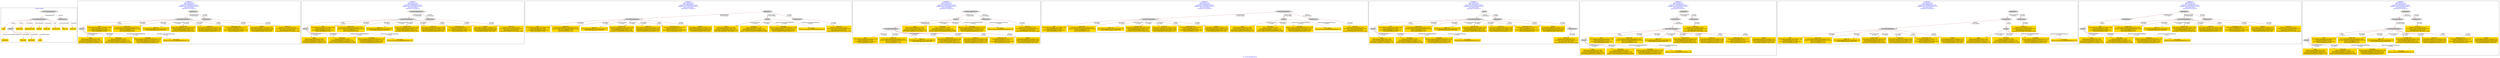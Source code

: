 digraph n0 {
fontcolor="blue"
remincross="true"
label="s27-s-the-huntington.json"
subgraph cluster_0 {
label="1-correct model"
n2[style="filled",color="white",fillcolor="lightgray",label="CulturalHeritageObject1"];
n3[shape="plaintext",style="filled",fillcolor="gold",label="date"];
n4[style="filled",color="white",fillcolor="lightgray",label="Person1"];
n5[shape="plaintext",style="filled",fillcolor="gold",label="description"];
n6[shape="plaintext",style="filled",fillcolor="gold",label="dimensions_inch"];
n7[shape="plaintext",style="filled",fillcolor="gold",label="medium"];
n8[shape="plaintext",style="filled",fillcolor="gold",label="credit_line"];
n9[shape="plaintext",style="filled",fillcolor="gold",label="Artwork_Title"];
n10[shape="plaintext",style="filled",fillcolor="gold",label="object_no"];
n11[shape="plaintext",style="filled",fillcolor="gold",label="nationality"];
n12[shape="plaintext",style="filled",fillcolor="gold",label="birth_date"];
n13[shape="plaintext",style="filled",fillcolor="gold",label="death_date"];
n14[shape="plaintext",style="filled",fillcolor="gold",label="name"];
n15[style="filled",color="white",fillcolor="lightgray",label="EuropeanaAggregation1"];
n16[style="filled",color="white",fillcolor="lightgray",label="WebResource1"];
n17[shape="plaintext",style="filled",fillcolor="gold",label="image_url"];
}
subgraph cluster_1 {
label="candidate 0\nlink coherence:0.0\nnode coherence:0.0\nconfidence:0.6953092645743361\nmapping score:0.3567697548581121\ncost:1500.010002\n-precision:0.47-recall:0.47"
n19[style="filled",color="white",fillcolor="lightgray",label="CulturalHeritageObject1"];
n20[style="filled",color="white",fillcolor="lightgray",label="Person1"];
n21[style="filled",color="white",fillcolor="lightgray",label="Aggregation1"];
n22[style="filled",color="white",fillcolor="lightgray",label="WebResource1"];
n23[shape="plaintext",style="filled",fillcolor="gold",label="date\n[CulturalHeritageObject,description,0.594]\n[Person,dateOfDeath,0.186]\n[CulturalHeritageObject,created,0.181]\n[Person,dateOfBirth,0.039]"];
n24[shape="plaintext",style="filled",fillcolor="gold",label="name\n[Person,nameOfThePerson,0.448]\n[CulturalHeritageObject,title,0.205]\n[Document,columnSubClassOfLink,0.175]\n[CulturalHeritageObject,description,0.172]"];
n25[shape="plaintext",style="filled",fillcolor="gold",label="death_date\n[CulturalHeritageObject,description,0.344]\n[Person,countryAssociatedWithThePerson,0.244]\n[Person,dateOfBirth,0.211]\n[Person,dateOfDeath,0.202]"];
n26[shape="plaintext",style="filled",fillcolor="gold",label="object_no\n[CulturalHeritageObject,accessionNumber,1.0]\n[CulturalHeritageObject,extent,0.0]"];
n27[shape="plaintext",style="filled",fillcolor="gold",label="Artwork_Title\n[CulturalHeritageObject,description,0.533]\n[Person,biographicalInformation,0.278]\n[CulturalHeritageObject,title,0.104]\n[Document,columnSubClassOfLink,0.084]"];
n28[shape="plaintext",style="filled",fillcolor="gold",label="birth_date\n[Person,dateOfDeath,0.599]\n[CulturalHeritageObject,created,0.172]\n[CulturalHeritageObject,description,0.133]\n[Person,countryAssociatedWithThePerson,0.096]"];
n29[shape="plaintext",style="filled",fillcolor="gold",label="credit_line\n[CulturalHeritageObject,provenance,0.435]\n[Document,columnSubClassOfLink,0.286]\n[CulturalHeritageObject,description,0.154]\n[Person,biographicalInformation,0.125]"];
n30[shape="plaintext",style="filled",fillcolor="gold",label="image_url\n[WebResource,classLink,0.952]\n[Document,columnSubClassOfLink,0.026]\n[Document,classLink,0.016]\n[CulturalHeritageObject,description,0.006]"];
n31[shape="plaintext",style="filled",fillcolor="gold",label="dimensions_inch\n[CulturalHeritageObject,extent,0.723]\n[Person,dateOfDeath,0.113]\n[CulturalHeritageObject,description,0.085]\n[Person,dateOfBirth,0.079]"];
n32[shape="plaintext",style="filled",fillcolor="gold",label="nationality\n[Person,countryAssociatedWithThePerson,0.743]\n[CulturalHeritageObject,provenance,0.117]\n[CulturalHeritageObject,description,0.083]\n[Person,biographicalInformation,0.057]"];
n33[shape="plaintext",style="filled",fillcolor="gold",label="medium\n[CulturalHeritageObject,medium,0.972]\n[CulturalHeritageObject,description,0.02]\n[Person,biographicalInformation,0.005]\n[CulturalHeritageObject,title,0.003]"];
n34[shape="plaintext",style="filled",fillcolor="gold",label="description\n[Person,countryAssociatedWithThePerson,1.0]"];
}
subgraph cluster_2 {
label="candidate 1\nlink coherence:0.0\nnode coherence:0.0\nconfidence:0.6953092645743361\nmapping score:0.3567697548581121\ncost:1500.020004\n-precision:0.53-recall:0.53"
n36[style="filled",color="white",fillcolor="lightgray",label="CulturalHeritageObject1"];
n37[style="filled",color="white",fillcolor="lightgray",label="Person1"];
n38[style="filled",color="white",fillcolor="lightgray",label="EuropeanaAggregation1"];
n39[style="filled",color="white",fillcolor="lightgray",label="WebResource1"];
n40[shape="plaintext",style="filled",fillcolor="gold",label="date\n[CulturalHeritageObject,description,0.594]\n[Person,dateOfDeath,0.186]\n[CulturalHeritageObject,created,0.181]\n[Person,dateOfBirth,0.039]"];
n41[shape="plaintext",style="filled",fillcolor="gold",label="name\n[Person,nameOfThePerson,0.448]\n[CulturalHeritageObject,title,0.205]\n[Document,columnSubClassOfLink,0.175]\n[CulturalHeritageObject,description,0.172]"];
n42[shape="plaintext",style="filled",fillcolor="gold",label="death_date\n[CulturalHeritageObject,description,0.344]\n[Person,countryAssociatedWithThePerson,0.244]\n[Person,dateOfBirth,0.211]\n[Person,dateOfDeath,0.202]"];
n43[shape="plaintext",style="filled",fillcolor="gold",label="object_no\n[CulturalHeritageObject,accessionNumber,1.0]\n[CulturalHeritageObject,extent,0.0]"];
n44[shape="plaintext",style="filled",fillcolor="gold",label="Artwork_Title\n[CulturalHeritageObject,description,0.533]\n[Person,biographicalInformation,0.278]\n[CulturalHeritageObject,title,0.104]\n[Document,columnSubClassOfLink,0.084]"];
n45[shape="plaintext",style="filled",fillcolor="gold",label="birth_date\n[Person,dateOfDeath,0.599]\n[CulturalHeritageObject,created,0.172]\n[CulturalHeritageObject,description,0.133]\n[Person,countryAssociatedWithThePerson,0.096]"];
n46[shape="plaintext",style="filled",fillcolor="gold",label="credit_line\n[CulturalHeritageObject,provenance,0.435]\n[Document,columnSubClassOfLink,0.286]\n[CulturalHeritageObject,description,0.154]\n[Person,biographicalInformation,0.125]"];
n47[shape="plaintext",style="filled",fillcolor="gold",label="image_url\n[WebResource,classLink,0.952]\n[Document,columnSubClassOfLink,0.026]\n[Document,classLink,0.016]\n[CulturalHeritageObject,description,0.006]"];
n48[shape="plaintext",style="filled",fillcolor="gold",label="dimensions_inch\n[CulturalHeritageObject,extent,0.723]\n[Person,dateOfDeath,0.113]\n[CulturalHeritageObject,description,0.085]\n[Person,dateOfBirth,0.079]"];
n49[shape="plaintext",style="filled",fillcolor="gold",label="nationality\n[Person,countryAssociatedWithThePerson,0.743]\n[CulturalHeritageObject,provenance,0.117]\n[CulturalHeritageObject,description,0.083]\n[Person,biographicalInformation,0.057]"];
n50[shape="plaintext",style="filled",fillcolor="gold",label="medium\n[CulturalHeritageObject,medium,0.972]\n[CulturalHeritageObject,description,0.02]\n[Person,biographicalInformation,0.005]\n[CulturalHeritageObject,title,0.003]"];
n51[shape="plaintext",style="filled",fillcolor="gold",label="description\n[Person,countryAssociatedWithThePerson,1.0]"];
}
subgraph cluster_3 {
label="candidate 2\nlink coherence:0.0\nnode coherence:0.0\nconfidence:0.6953092645743361\nmapping score:0.3567697548581121\ncost:1500.020004\n-precision:0.47-recall:0.47"
n53[style="filled",color="white",fillcolor="lightgray",label="Aggregation1"];
n54[style="filled",color="white",fillcolor="lightgray",label="CulturalHeritageObject1"];
n55[style="filled",color="white",fillcolor="lightgray",label="Person1"];
n56[style="filled",color="white",fillcolor="lightgray",label="WebResource1"];
n57[shape="plaintext",style="filled",fillcolor="gold",label="date\n[CulturalHeritageObject,description,0.594]\n[Person,dateOfDeath,0.186]\n[CulturalHeritageObject,created,0.181]\n[Person,dateOfBirth,0.039]"];
n58[shape="plaintext",style="filled",fillcolor="gold",label="name\n[Person,nameOfThePerson,0.448]\n[CulturalHeritageObject,title,0.205]\n[Document,columnSubClassOfLink,0.175]\n[CulturalHeritageObject,description,0.172]"];
n59[shape="plaintext",style="filled",fillcolor="gold",label="death_date\n[CulturalHeritageObject,description,0.344]\n[Person,countryAssociatedWithThePerson,0.244]\n[Person,dateOfBirth,0.211]\n[Person,dateOfDeath,0.202]"];
n60[shape="plaintext",style="filled",fillcolor="gold",label="object_no\n[CulturalHeritageObject,accessionNumber,1.0]\n[CulturalHeritageObject,extent,0.0]"];
n61[shape="plaintext",style="filled",fillcolor="gold",label="Artwork_Title\n[CulturalHeritageObject,description,0.533]\n[Person,biographicalInformation,0.278]\n[CulturalHeritageObject,title,0.104]\n[Document,columnSubClassOfLink,0.084]"];
n62[shape="plaintext",style="filled",fillcolor="gold",label="birth_date\n[Person,dateOfDeath,0.599]\n[CulturalHeritageObject,created,0.172]\n[CulturalHeritageObject,description,0.133]\n[Person,countryAssociatedWithThePerson,0.096]"];
n63[shape="plaintext",style="filled",fillcolor="gold",label="credit_line\n[CulturalHeritageObject,provenance,0.435]\n[Document,columnSubClassOfLink,0.286]\n[CulturalHeritageObject,description,0.154]\n[Person,biographicalInformation,0.125]"];
n64[shape="plaintext",style="filled",fillcolor="gold",label="image_url\n[WebResource,classLink,0.952]\n[Document,columnSubClassOfLink,0.026]\n[Document,classLink,0.016]\n[CulturalHeritageObject,description,0.006]"];
n65[shape="plaintext",style="filled",fillcolor="gold",label="dimensions_inch\n[CulturalHeritageObject,extent,0.723]\n[Person,dateOfDeath,0.113]\n[CulturalHeritageObject,description,0.085]\n[Person,dateOfBirth,0.079]"];
n66[shape="plaintext",style="filled",fillcolor="gold",label="nationality\n[Person,countryAssociatedWithThePerson,0.743]\n[CulturalHeritageObject,provenance,0.117]\n[CulturalHeritageObject,description,0.083]\n[Person,biographicalInformation,0.057]"];
n67[shape="plaintext",style="filled",fillcolor="gold",label="medium\n[CulturalHeritageObject,medium,0.972]\n[CulturalHeritageObject,description,0.02]\n[Person,biographicalInformation,0.005]\n[CulturalHeritageObject,title,0.003]"];
n68[shape="plaintext",style="filled",fillcolor="gold",label="description\n[Person,countryAssociatedWithThePerson,1.0]"];
}
subgraph cluster_4 {
label="candidate 3\nlink coherence:0.0\nnode coherence:0.0\nconfidence:0.6953092645743361\nmapping score:0.3567697548581121\ncost:1500.030006\n-precision:0.53-recall:0.53"
n70[style="filled",color="white",fillcolor="lightgray",label="Person1"];
n71[style="filled",color="white",fillcolor="lightgray",label="CulturalHeritageObject1"];
n72[style="filled",color="white",fillcolor="lightgray",label="EuropeanaAggregation1"];
n73[style="filled",color="white",fillcolor="lightgray",label="WebResource1"];
n74[shape="plaintext",style="filled",fillcolor="gold",label="date\n[CulturalHeritageObject,description,0.594]\n[Person,dateOfDeath,0.186]\n[CulturalHeritageObject,created,0.181]\n[Person,dateOfBirth,0.039]"];
n75[shape="plaintext",style="filled",fillcolor="gold",label="name\n[Person,nameOfThePerson,0.448]\n[CulturalHeritageObject,title,0.205]\n[Document,columnSubClassOfLink,0.175]\n[CulturalHeritageObject,description,0.172]"];
n76[shape="plaintext",style="filled",fillcolor="gold",label="death_date\n[CulturalHeritageObject,description,0.344]\n[Person,countryAssociatedWithThePerson,0.244]\n[Person,dateOfBirth,0.211]\n[Person,dateOfDeath,0.202]"];
n77[shape="plaintext",style="filled",fillcolor="gold",label="object_no\n[CulturalHeritageObject,accessionNumber,1.0]\n[CulturalHeritageObject,extent,0.0]"];
n78[shape="plaintext",style="filled",fillcolor="gold",label="Artwork_Title\n[CulturalHeritageObject,description,0.533]\n[Person,biographicalInformation,0.278]\n[CulturalHeritageObject,title,0.104]\n[Document,columnSubClassOfLink,0.084]"];
n79[shape="plaintext",style="filled",fillcolor="gold",label="birth_date\n[Person,dateOfDeath,0.599]\n[CulturalHeritageObject,created,0.172]\n[CulturalHeritageObject,description,0.133]\n[Person,countryAssociatedWithThePerson,0.096]"];
n80[shape="plaintext",style="filled",fillcolor="gold",label="credit_line\n[CulturalHeritageObject,provenance,0.435]\n[Document,columnSubClassOfLink,0.286]\n[CulturalHeritageObject,description,0.154]\n[Person,biographicalInformation,0.125]"];
n81[shape="plaintext",style="filled",fillcolor="gold",label="image_url\n[WebResource,classLink,0.952]\n[Document,columnSubClassOfLink,0.026]\n[Document,classLink,0.016]\n[CulturalHeritageObject,description,0.006]"];
n82[shape="plaintext",style="filled",fillcolor="gold",label="dimensions_inch\n[CulturalHeritageObject,extent,0.723]\n[Person,dateOfDeath,0.113]\n[CulturalHeritageObject,description,0.085]\n[Person,dateOfBirth,0.079]"];
n83[shape="plaintext",style="filled",fillcolor="gold",label="nationality\n[Person,countryAssociatedWithThePerson,0.743]\n[CulturalHeritageObject,provenance,0.117]\n[CulturalHeritageObject,description,0.083]\n[Person,biographicalInformation,0.057]"];
n84[shape="plaintext",style="filled",fillcolor="gold",label="medium\n[CulturalHeritageObject,medium,0.972]\n[CulturalHeritageObject,description,0.02]\n[Person,biographicalInformation,0.005]\n[CulturalHeritageObject,title,0.003]"];
n85[shape="plaintext",style="filled",fillcolor="gold",label="description\n[Person,countryAssociatedWithThePerson,1.0]"];
}
subgraph cluster_5 {
label="candidate 4\nlink coherence:0.0\nnode coherence:0.0\nconfidence:0.6953092645743361\nmapping score:0.3567697548581121\ncost:1500.030006\n-precision:0.53-recall:0.53"
n87[style="filled",color="white",fillcolor="lightgray",label="EuropeanaAggregation1"];
n88[style="filled",color="white",fillcolor="lightgray",label="CulturalHeritageObject1"];
n89[style="filled",color="white",fillcolor="lightgray",label="Person1"];
n90[style="filled",color="white",fillcolor="lightgray",label="WebResource1"];
n91[shape="plaintext",style="filled",fillcolor="gold",label="date\n[CulturalHeritageObject,description,0.594]\n[Person,dateOfDeath,0.186]\n[CulturalHeritageObject,created,0.181]\n[Person,dateOfBirth,0.039]"];
n92[shape="plaintext",style="filled",fillcolor="gold",label="name\n[Person,nameOfThePerson,0.448]\n[CulturalHeritageObject,title,0.205]\n[Document,columnSubClassOfLink,0.175]\n[CulturalHeritageObject,description,0.172]"];
n93[shape="plaintext",style="filled",fillcolor="gold",label="death_date\n[CulturalHeritageObject,description,0.344]\n[Person,countryAssociatedWithThePerson,0.244]\n[Person,dateOfBirth,0.211]\n[Person,dateOfDeath,0.202]"];
n94[shape="plaintext",style="filled",fillcolor="gold",label="object_no\n[CulturalHeritageObject,accessionNumber,1.0]\n[CulturalHeritageObject,extent,0.0]"];
n95[shape="plaintext",style="filled",fillcolor="gold",label="Artwork_Title\n[CulturalHeritageObject,description,0.533]\n[Person,biographicalInformation,0.278]\n[CulturalHeritageObject,title,0.104]\n[Document,columnSubClassOfLink,0.084]"];
n96[shape="plaintext",style="filled",fillcolor="gold",label="birth_date\n[Person,dateOfDeath,0.599]\n[CulturalHeritageObject,created,0.172]\n[CulturalHeritageObject,description,0.133]\n[Person,countryAssociatedWithThePerson,0.096]"];
n97[shape="plaintext",style="filled",fillcolor="gold",label="credit_line\n[CulturalHeritageObject,provenance,0.435]\n[Document,columnSubClassOfLink,0.286]\n[CulturalHeritageObject,description,0.154]\n[Person,biographicalInformation,0.125]"];
n98[shape="plaintext",style="filled",fillcolor="gold",label="image_url\n[WebResource,classLink,0.952]\n[Document,columnSubClassOfLink,0.026]\n[Document,classLink,0.016]\n[CulturalHeritageObject,description,0.006]"];
n99[shape="plaintext",style="filled",fillcolor="gold",label="dimensions_inch\n[CulturalHeritageObject,extent,0.723]\n[Person,dateOfDeath,0.113]\n[CulturalHeritageObject,description,0.085]\n[Person,dateOfBirth,0.079]"];
n100[shape="plaintext",style="filled",fillcolor="gold",label="nationality\n[Person,countryAssociatedWithThePerson,0.743]\n[CulturalHeritageObject,provenance,0.117]\n[CulturalHeritageObject,description,0.083]\n[Person,biographicalInformation,0.057]"];
n101[shape="plaintext",style="filled",fillcolor="gold",label="medium\n[CulturalHeritageObject,medium,0.972]\n[CulturalHeritageObject,description,0.02]\n[Person,biographicalInformation,0.005]\n[CulturalHeritageObject,title,0.003]"];
n102[shape="plaintext",style="filled",fillcolor="gold",label="description\n[Person,countryAssociatedWithThePerson,1.0]"];
}
subgraph cluster_6 {
label="candidate 5\nlink coherence:0.0\nnode coherence:0.0\nconfidence:0.6953092645743361\nmapping score:0.3567697548581121\ncost:1600.010002\n-precision:0.44-recall:0.47"
n104[style="filled",color="white",fillcolor="lightgray",label="CulturalHeritageObject1"];
n105[style="filled",color="white",fillcolor="lightgray",label="Person1"];
n106[style="filled",color="white",fillcolor="lightgray",label="Aggregation1"];
n107[style="filled",color="white",fillcolor="lightgray",label="WebResource1"];
n108[style="filled",color="white",fillcolor="lightgray",label="Proxy1"];
n109[shape="plaintext",style="filled",fillcolor="gold",label="date\n[CulturalHeritageObject,description,0.594]\n[Person,dateOfDeath,0.186]\n[CulturalHeritageObject,created,0.181]\n[Person,dateOfBirth,0.039]"];
n110[shape="plaintext",style="filled",fillcolor="gold",label="name\n[Person,nameOfThePerson,0.448]\n[CulturalHeritageObject,title,0.205]\n[Document,columnSubClassOfLink,0.175]\n[CulturalHeritageObject,description,0.172]"];
n111[shape="plaintext",style="filled",fillcolor="gold",label="death_date\n[CulturalHeritageObject,description,0.344]\n[Person,countryAssociatedWithThePerson,0.244]\n[Person,dateOfBirth,0.211]\n[Person,dateOfDeath,0.202]"];
n112[shape="plaintext",style="filled",fillcolor="gold",label="object_no\n[CulturalHeritageObject,accessionNumber,1.0]\n[CulturalHeritageObject,extent,0.0]"];
n113[shape="plaintext",style="filled",fillcolor="gold",label="Artwork_Title\n[CulturalHeritageObject,description,0.533]\n[Person,biographicalInformation,0.278]\n[CulturalHeritageObject,title,0.104]\n[Document,columnSubClassOfLink,0.084]"];
n114[shape="plaintext",style="filled",fillcolor="gold",label="birth_date\n[Person,dateOfDeath,0.599]\n[CulturalHeritageObject,created,0.172]\n[CulturalHeritageObject,description,0.133]\n[Person,countryAssociatedWithThePerson,0.096]"];
n115[shape="plaintext",style="filled",fillcolor="gold",label="credit_line\n[CulturalHeritageObject,provenance,0.435]\n[Document,columnSubClassOfLink,0.286]\n[CulturalHeritageObject,description,0.154]\n[Person,biographicalInformation,0.125]"];
n116[shape="plaintext",style="filled",fillcolor="gold",label="image_url\n[WebResource,classLink,0.952]\n[Document,columnSubClassOfLink,0.026]\n[Document,classLink,0.016]\n[CulturalHeritageObject,description,0.006]"];
n117[shape="plaintext",style="filled",fillcolor="gold",label="dimensions_inch\n[CulturalHeritageObject,extent,0.723]\n[Person,dateOfDeath,0.113]\n[CulturalHeritageObject,description,0.085]\n[Person,dateOfBirth,0.079]"];
n118[shape="plaintext",style="filled",fillcolor="gold",label="nationality\n[Person,countryAssociatedWithThePerson,0.743]\n[CulturalHeritageObject,provenance,0.117]\n[CulturalHeritageObject,description,0.083]\n[Person,biographicalInformation,0.057]"];
n119[shape="plaintext",style="filled",fillcolor="gold",label="medium\n[CulturalHeritageObject,medium,0.972]\n[CulturalHeritageObject,description,0.02]\n[Person,biographicalInformation,0.005]\n[CulturalHeritageObject,title,0.003]"];
n120[shape="plaintext",style="filled",fillcolor="gold",label="description\n[Person,countryAssociatedWithThePerson,1.0]"];
}
subgraph cluster_7 {
label="candidate 6\nlink coherence:0.0\nnode coherence:0.0\nconfidence:0.6953092645743361\nmapping score:0.3567697548581121\ncost:1600.010002\n-precision:0.44-recall:0.47"
n122[style="filled",color="white",fillcolor="lightgray",label="CulturalHeritageObject1"];
n123[style="filled",color="white",fillcolor="lightgray",label="Person1"];
n124[style="filled",color="white",fillcolor="lightgray",label="ProvidedCHO1"];
n125[style="filled",color="white",fillcolor="lightgray",label="Aggregation1"];
n126[style="filled",color="white",fillcolor="lightgray",label="WebResource1"];
n127[shape="plaintext",style="filled",fillcolor="gold",label="date\n[CulturalHeritageObject,description,0.594]\n[Person,dateOfDeath,0.186]\n[CulturalHeritageObject,created,0.181]\n[Person,dateOfBirth,0.039]"];
n128[shape="plaintext",style="filled",fillcolor="gold",label="name\n[Person,nameOfThePerson,0.448]\n[CulturalHeritageObject,title,0.205]\n[Document,columnSubClassOfLink,0.175]\n[CulturalHeritageObject,description,0.172]"];
n129[shape="plaintext",style="filled",fillcolor="gold",label="death_date\n[CulturalHeritageObject,description,0.344]\n[Person,countryAssociatedWithThePerson,0.244]\n[Person,dateOfBirth,0.211]\n[Person,dateOfDeath,0.202]"];
n130[shape="plaintext",style="filled",fillcolor="gold",label="object_no\n[CulturalHeritageObject,accessionNumber,1.0]\n[CulturalHeritageObject,extent,0.0]"];
n131[shape="plaintext",style="filled",fillcolor="gold",label="Artwork_Title\n[CulturalHeritageObject,description,0.533]\n[Person,biographicalInformation,0.278]\n[CulturalHeritageObject,title,0.104]\n[Document,columnSubClassOfLink,0.084]"];
n132[shape="plaintext",style="filled",fillcolor="gold",label="birth_date\n[Person,dateOfDeath,0.599]\n[CulturalHeritageObject,created,0.172]\n[CulturalHeritageObject,description,0.133]\n[Person,countryAssociatedWithThePerson,0.096]"];
n133[shape="plaintext",style="filled",fillcolor="gold",label="credit_line\n[CulturalHeritageObject,provenance,0.435]\n[Document,columnSubClassOfLink,0.286]\n[CulturalHeritageObject,description,0.154]\n[Person,biographicalInformation,0.125]"];
n134[shape="plaintext",style="filled",fillcolor="gold",label="image_url\n[WebResource,classLink,0.952]\n[Document,columnSubClassOfLink,0.026]\n[Document,classLink,0.016]\n[CulturalHeritageObject,description,0.006]"];
n135[shape="plaintext",style="filled",fillcolor="gold",label="dimensions_inch\n[CulturalHeritageObject,extent,0.723]\n[Person,dateOfDeath,0.113]\n[CulturalHeritageObject,description,0.085]\n[Person,dateOfBirth,0.079]"];
n136[shape="plaintext",style="filled",fillcolor="gold",label="nationality\n[Person,countryAssociatedWithThePerson,0.743]\n[CulturalHeritageObject,provenance,0.117]\n[CulturalHeritageObject,description,0.083]\n[Person,biographicalInformation,0.057]"];
n137[shape="plaintext",style="filled",fillcolor="gold",label="medium\n[CulturalHeritageObject,medium,0.972]\n[CulturalHeritageObject,description,0.02]\n[Person,biographicalInformation,0.005]\n[CulturalHeritageObject,title,0.003]"];
n138[shape="plaintext",style="filled",fillcolor="gold",label="description\n[Person,countryAssociatedWithThePerson,1.0]"];
}
subgraph cluster_8 {
label="candidate 7\nlink coherence:0.0\nnode coherence:0.0\nconfidence:0.6953092645743361\nmapping score:0.3567697548581121\ncost:1600.010002\n-precision:0.44-recall:0.47"
n140[style="filled",color="white",fillcolor="lightgray",label="ProvidedCHO1"];
n141[style="filled",color="white",fillcolor="lightgray",label="CulturalHeritageObject1"];
n142[style="filled",color="white",fillcolor="lightgray",label="Person1"];
n143[style="filled",color="white",fillcolor="lightgray",label="Aggregation1"];
n144[style="filled",color="white",fillcolor="lightgray",label="WebResource1"];
n145[shape="plaintext",style="filled",fillcolor="gold",label="date\n[CulturalHeritageObject,description,0.594]\n[Person,dateOfDeath,0.186]\n[CulturalHeritageObject,created,0.181]\n[Person,dateOfBirth,0.039]"];
n146[shape="plaintext",style="filled",fillcolor="gold",label="name\n[Person,nameOfThePerson,0.448]\n[CulturalHeritageObject,title,0.205]\n[Document,columnSubClassOfLink,0.175]\n[CulturalHeritageObject,description,0.172]"];
n147[shape="plaintext",style="filled",fillcolor="gold",label="death_date\n[CulturalHeritageObject,description,0.344]\n[Person,countryAssociatedWithThePerson,0.244]\n[Person,dateOfBirth,0.211]\n[Person,dateOfDeath,0.202]"];
n148[shape="plaintext",style="filled",fillcolor="gold",label="object_no\n[CulturalHeritageObject,accessionNumber,1.0]\n[CulturalHeritageObject,extent,0.0]"];
n149[shape="plaintext",style="filled",fillcolor="gold",label="Artwork_Title\n[CulturalHeritageObject,description,0.533]\n[Person,biographicalInformation,0.278]\n[CulturalHeritageObject,title,0.104]\n[Document,columnSubClassOfLink,0.084]"];
n150[shape="plaintext",style="filled",fillcolor="gold",label="birth_date\n[Person,dateOfDeath,0.599]\n[CulturalHeritageObject,created,0.172]\n[CulturalHeritageObject,description,0.133]\n[Person,countryAssociatedWithThePerson,0.096]"];
n151[shape="plaintext",style="filled",fillcolor="gold",label="credit_line\n[CulturalHeritageObject,provenance,0.435]\n[Document,columnSubClassOfLink,0.286]\n[CulturalHeritageObject,description,0.154]\n[Person,biographicalInformation,0.125]"];
n152[shape="plaintext",style="filled",fillcolor="gold",label="image_url\n[WebResource,classLink,0.952]\n[Document,columnSubClassOfLink,0.026]\n[Document,classLink,0.016]\n[CulturalHeritageObject,description,0.006]"];
n153[shape="plaintext",style="filled",fillcolor="gold",label="dimensions_inch\n[CulturalHeritageObject,extent,0.723]\n[Person,dateOfDeath,0.113]\n[CulturalHeritageObject,description,0.085]\n[Person,dateOfBirth,0.079]"];
n154[shape="plaintext",style="filled",fillcolor="gold",label="nationality\n[Person,countryAssociatedWithThePerson,0.743]\n[CulturalHeritageObject,provenance,0.117]\n[CulturalHeritageObject,description,0.083]\n[Person,biographicalInformation,0.057]"];
n155[shape="plaintext",style="filled",fillcolor="gold",label="medium\n[CulturalHeritageObject,medium,0.972]\n[CulturalHeritageObject,description,0.02]\n[Person,biographicalInformation,0.005]\n[CulturalHeritageObject,title,0.003]"];
n156[shape="plaintext",style="filled",fillcolor="gold",label="description\n[Person,countryAssociatedWithThePerson,1.0]"];
}
subgraph cluster_9 {
label="candidate 8\nlink coherence:0.0\nnode coherence:0.0\nconfidence:0.6953092645743361\nmapping score:0.3567697548581121\ncost:1600.010002\n-precision:0.44-recall:0.47"
n158[style="filled",color="white",fillcolor="lightgray",label="ProvidedCHO1"];
n159[style="filled",color="white",fillcolor="lightgray",label="Person1"];
n160[style="filled",color="white",fillcolor="lightgray",label="Aggregation1"];
n161[style="filled",color="white",fillcolor="lightgray",label="CulturalHeritageObject1"];
n162[style="filled",color="white",fillcolor="lightgray",label="WebResource1"];
n163[shape="plaintext",style="filled",fillcolor="gold",label="date\n[CulturalHeritageObject,description,0.594]\n[Person,dateOfDeath,0.186]\n[CulturalHeritageObject,created,0.181]\n[Person,dateOfBirth,0.039]"];
n164[shape="plaintext",style="filled",fillcolor="gold",label="name\n[Person,nameOfThePerson,0.448]\n[CulturalHeritageObject,title,0.205]\n[Document,columnSubClassOfLink,0.175]\n[CulturalHeritageObject,description,0.172]"];
n165[shape="plaintext",style="filled",fillcolor="gold",label="death_date\n[CulturalHeritageObject,description,0.344]\n[Person,countryAssociatedWithThePerson,0.244]\n[Person,dateOfBirth,0.211]\n[Person,dateOfDeath,0.202]"];
n166[shape="plaintext",style="filled",fillcolor="gold",label="object_no\n[CulturalHeritageObject,accessionNumber,1.0]\n[CulturalHeritageObject,extent,0.0]"];
n167[shape="plaintext",style="filled",fillcolor="gold",label="Artwork_Title\n[CulturalHeritageObject,description,0.533]\n[Person,biographicalInformation,0.278]\n[CulturalHeritageObject,title,0.104]\n[Document,columnSubClassOfLink,0.084]"];
n168[shape="plaintext",style="filled",fillcolor="gold",label="birth_date\n[Person,dateOfDeath,0.599]\n[CulturalHeritageObject,created,0.172]\n[CulturalHeritageObject,description,0.133]\n[Person,countryAssociatedWithThePerson,0.096]"];
n169[shape="plaintext",style="filled",fillcolor="gold",label="credit_line\n[CulturalHeritageObject,provenance,0.435]\n[Document,columnSubClassOfLink,0.286]\n[CulturalHeritageObject,description,0.154]\n[Person,biographicalInformation,0.125]"];
n170[shape="plaintext",style="filled",fillcolor="gold",label="image_url\n[WebResource,classLink,0.952]\n[Document,columnSubClassOfLink,0.026]\n[Document,classLink,0.016]\n[CulturalHeritageObject,description,0.006]"];
n171[shape="plaintext",style="filled",fillcolor="gold",label="dimensions_inch\n[CulturalHeritageObject,extent,0.723]\n[Person,dateOfDeath,0.113]\n[CulturalHeritageObject,description,0.085]\n[Person,dateOfBirth,0.079]"];
n172[shape="plaintext",style="filled",fillcolor="gold",label="nationality\n[Person,countryAssociatedWithThePerson,0.743]\n[CulturalHeritageObject,provenance,0.117]\n[CulturalHeritageObject,description,0.083]\n[Person,biographicalInformation,0.057]"];
n173[shape="plaintext",style="filled",fillcolor="gold",label="medium\n[CulturalHeritageObject,medium,0.972]\n[CulturalHeritageObject,description,0.02]\n[Person,biographicalInformation,0.005]\n[CulturalHeritageObject,title,0.003]"];
n174[shape="plaintext",style="filled",fillcolor="gold",label="description\n[Person,countryAssociatedWithThePerson,1.0]"];
}
subgraph cluster_10 {
label="candidate 9\nlink coherence:0.0\nnode coherence:0.0\nconfidence:0.6953092645743361\nmapping score:0.3567697548581121\ncost:1600.020004\n-precision:0.44-recall:0.47"
n176[style="filled",color="white",fillcolor="lightgray",label="CulturalHeritageObject1"];
n177[style="filled",color="white",fillcolor="lightgray",label="Person1"];
n178[style="filled",color="white",fillcolor="lightgray",label="EuropeanaObject1"];
n179[style="filled",color="white",fillcolor="lightgray",label="Aggregation1"];
n180[style="filled",color="white",fillcolor="lightgray",label="WebResource1"];
n181[shape="plaintext",style="filled",fillcolor="gold",label="date\n[CulturalHeritageObject,description,0.594]\n[Person,dateOfDeath,0.186]\n[CulturalHeritageObject,created,0.181]\n[Person,dateOfBirth,0.039]"];
n182[shape="plaintext",style="filled",fillcolor="gold",label="name\n[Person,nameOfThePerson,0.448]\n[CulturalHeritageObject,title,0.205]\n[Document,columnSubClassOfLink,0.175]\n[CulturalHeritageObject,description,0.172]"];
n183[shape="plaintext",style="filled",fillcolor="gold",label="death_date\n[CulturalHeritageObject,description,0.344]\n[Person,countryAssociatedWithThePerson,0.244]\n[Person,dateOfBirth,0.211]\n[Person,dateOfDeath,0.202]"];
n184[shape="plaintext",style="filled",fillcolor="gold",label="object_no\n[CulturalHeritageObject,accessionNumber,1.0]\n[CulturalHeritageObject,extent,0.0]"];
n185[shape="plaintext",style="filled",fillcolor="gold",label="Artwork_Title\n[CulturalHeritageObject,description,0.533]\n[Person,biographicalInformation,0.278]\n[CulturalHeritageObject,title,0.104]\n[Document,columnSubClassOfLink,0.084]"];
n186[shape="plaintext",style="filled",fillcolor="gold",label="birth_date\n[Person,dateOfDeath,0.599]\n[CulturalHeritageObject,created,0.172]\n[CulturalHeritageObject,description,0.133]\n[Person,countryAssociatedWithThePerson,0.096]"];
n187[shape="plaintext",style="filled",fillcolor="gold",label="credit_line\n[CulturalHeritageObject,provenance,0.435]\n[Document,columnSubClassOfLink,0.286]\n[CulturalHeritageObject,description,0.154]\n[Person,biographicalInformation,0.125]"];
n188[shape="plaintext",style="filled",fillcolor="gold",label="image_url\n[WebResource,classLink,0.952]\n[Document,columnSubClassOfLink,0.026]\n[Document,classLink,0.016]\n[CulturalHeritageObject,description,0.006]"];
n189[shape="plaintext",style="filled",fillcolor="gold",label="dimensions_inch\n[CulturalHeritageObject,extent,0.723]\n[Person,dateOfDeath,0.113]\n[CulturalHeritageObject,description,0.085]\n[Person,dateOfBirth,0.079]"];
n190[shape="plaintext",style="filled",fillcolor="gold",label="nationality\n[Person,countryAssociatedWithThePerson,0.743]\n[CulturalHeritageObject,provenance,0.117]\n[CulturalHeritageObject,description,0.083]\n[Person,biographicalInformation,0.057]"];
n191[shape="plaintext",style="filled",fillcolor="gold",label="medium\n[CulturalHeritageObject,medium,0.972]\n[CulturalHeritageObject,description,0.02]\n[Person,biographicalInformation,0.005]\n[CulturalHeritageObject,title,0.003]"];
n192[shape="plaintext",style="filled",fillcolor="gold",label="description\n[Person,countryAssociatedWithThePerson,1.0]"];
}
n2 -> n3[color="brown",fontcolor="black",label="created"]
n2 -> n4[color="brown",fontcolor="black",label="creator"]
n2 -> n5[color="brown",fontcolor="black",label="description"]
n2 -> n6[color="brown",fontcolor="black",label="extent"]
n2 -> n7[color="brown",fontcolor="black",label="medium"]
n2 -> n8[color="brown",fontcolor="black",label="provenance"]
n2 -> n9[color="brown",fontcolor="black",label="title"]
n2 -> n10[color="brown",fontcolor="black",label="accessionNumber"]
n4 -> n11[color="brown",fontcolor="black",label="countryAssociatedWithThePerson"]
n4 -> n12[color="brown",fontcolor="black",label="dateOfBirth"]
n4 -> n13[color="brown",fontcolor="black",label="dateOfDeath"]
n4 -> n14[color="brown",fontcolor="black",label="nameOfThePerson"]
n15 -> n2[color="brown",fontcolor="black",label="aggregatedCHO"]
n15 -> n16[color="brown",fontcolor="black",label="hasView"]
n16 -> n17[color="brown",fontcolor="black",label="classLink"]
n19 -> n20[color="brown",fontcolor="black",label="sitter\nw=100.0"]
n21 -> n19[color="brown",fontcolor="black",label="aggregatedCHO\nw=100.010002"]
n21 -> n22[color="brown",fontcolor="black",label="hasView\nw=100.0"]
n19 -> n23[color="brown",fontcolor="black",label="description\nw=100.0"]
n20 -> n24[color="brown",fontcolor="black",label="nameOfThePerson\nw=100.0"]
n19 -> n25[color="brown",fontcolor="black",label="description\nw=100.0"]
n19 -> n26[color="brown",fontcolor="black",label="accessionNumber\nw=100.0"]
n19 -> n27[color="brown",fontcolor="black",label="description\nw=100.0"]
n20 -> n28[color="brown",fontcolor="black",label="dateOfDeath\nw=100.0"]
n19 -> n29[color="brown",fontcolor="black",label="provenance\nw=100.0"]
n22 -> n30[color="brown",fontcolor="black",label="classLink\nw=100.0"]
n19 -> n31[color="brown",fontcolor="black",label="extent\nw=100.0"]
n20 -> n32[color="brown",fontcolor="black",label="countryAssociatedWithThePerson\nw=100.0"]
n19 -> n33[color="brown",fontcolor="black",label="medium\nw=100.0"]
n20 -> n34[color="brown",fontcolor="black",label="countryAssociatedWithThePerson\nw=100.0"]
n36 -> n37[color="brown",fontcolor="black",label="sitter\nw=100.0"]
n38 -> n36[color="brown",fontcolor="black",label="isAnnotationOf\nw=100.010002"]
n38 -> n39[color="brown",fontcolor="black",label="hasView\nw=100.010002"]
n36 -> n40[color="brown",fontcolor="black",label="description\nw=100.0"]
n37 -> n41[color="brown",fontcolor="black",label="nameOfThePerson\nw=100.0"]
n36 -> n42[color="brown",fontcolor="black",label="description\nw=100.0"]
n36 -> n43[color="brown",fontcolor="black",label="accessionNumber\nw=100.0"]
n36 -> n44[color="brown",fontcolor="black",label="description\nw=100.0"]
n37 -> n45[color="brown",fontcolor="black",label="dateOfDeath\nw=100.0"]
n36 -> n46[color="brown",fontcolor="black",label="provenance\nw=100.0"]
n39 -> n47[color="brown",fontcolor="black",label="classLink\nw=100.0"]
n36 -> n48[color="brown",fontcolor="black",label="extent\nw=100.0"]
n37 -> n49[color="brown",fontcolor="black",label="countryAssociatedWithThePerson\nw=100.0"]
n36 -> n50[color="brown",fontcolor="black",label="medium\nw=100.0"]
n37 -> n51[color="brown",fontcolor="black",label="countryAssociatedWithThePerson\nw=100.0"]
n53 -> n54[color="brown",fontcolor="black",label="aggregatedCHO\nw=100.010002"]
n53 -> n55[color="brown",fontcolor="black",label="dataProvider\nw=100.010002"]
n53 -> n56[color="brown",fontcolor="black",label="hasView\nw=100.0"]
n54 -> n57[color="brown",fontcolor="black",label="description\nw=100.0"]
n55 -> n58[color="brown",fontcolor="black",label="nameOfThePerson\nw=100.0"]
n54 -> n59[color="brown",fontcolor="black",label="description\nw=100.0"]
n54 -> n60[color="brown",fontcolor="black",label="accessionNumber\nw=100.0"]
n54 -> n61[color="brown",fontcolor="black",label="description\nw=100.0"]
n55 -> n62[color="brown",fontcolor="black",label="dateOfDeath\nw=100.0"]
n54 -> n63[color="brown",fontcolor="black",label="provenance\nw=100.0"]
n56 -> n64[color="brown",fontcolor="black",label="classLink\nw=100.0"]
n54 -> n65[color="brown",fontcolor="black",label="extent\nw=100.0"]
n55 -> n66[color="brown",fontcolor="black",label="countryAssociatedWithThePerson\nw=100.0"]
n54 -> n67[color="brown",fontcolor="black",label="medium\nw=100.0"]
n55 -> n68[color="brown",fontcolor="black",label="countryAssociatedWithThePerson\nw=100.0"]
n70 -> n71[color="brown",fontcolor="black",label="mappingRelation\nw=100.010002"]
n72 -> n70[color="brown",fontcolor="black",label="dataProvider\nw=100.010002"]
n72 -> n73[color="brown",fontcolor="black",label="hasView\nw=100.010002"]
n71 -> n74[color="brown",fontcolor="black",label="description\nw=100.0"]
n70 -> n75[color="brown",fontcolor="black",label="nameOfThePerson\nw=100.0"]
n71 -> n76[color="brown",fontcolor="black",label="description\nw=100.0"]
n71 -> n77[color="brown",fontcolor="black",label="accessionNumber\nw=100.0"]
n71 -> n78[color="brown",fontcolor="black",label="description\nw=100.0"]
n70 -> n79[color="brown",fontcolor="black",label="dateOfDeath\nw=100.0"]
n71 -> n80[color="brown",fontcolor="black",label="provenance\nw=100.0"]
n73 -> n81[color="brown",fontcolor="black",label="classLink\nw=100.0"]
n71 -> n82[color="brown",fontcolor="black",label="extent\nw=100.0"]
n70 -> n83[color="brown",fontcolor="black",label="countryAssociatedWithThePerson\nw=100.0"]
n71 -> n84[color="brown",fontcolor="black",label="medium\nw=100.0"]
n70 -> n85[color="brown",fontcolor="black",label="countryAssociatedWithThePerson\nw=100.0"]
n87 -> n88[color="brown",fontcolor="black",label="isAnnotationOf\nw=100.010002"]
n87 -> n89[color="brown",fontcolor="black",label="dataProvider\nw=100.010002"]
n87 -> n90[color="brown",fontcolor="black",label="hasView\nw=100.010002"]
n88 -> n91[color="brown",fontcolor="black",label="description\nw=100.0"]
n89 -> n92[color="brown",fontcolor="black",label="nameOfThePerson\nw=100.0"]
n88 -> n93[color="brown",fontcolor="black",label="description\nw=100.0"]
n88 -> n94[color="brown",fontcolor="black",label="accessionNumber\nw=100.0"]
n88 -> n95[color="brown",fontcolor="black",label="description\nw=100.0"]
n89 -> n96[color="brown",fontcolor="black",label="dateOfDeath\nw=100.0"]
n88 -> n97[color="brown",fontcolor="black",label="provenance\nw=100.0"]
n90 -> n98[color="brown",fontcolor="black",label="classLink\nw=100.0"]
n88 -> n99[color="brown",fontcolor="black",label="extent\nw=100.0"]
n89 -> n100[color="brown",fontcolor="black",label="countryAssociatedWithThePerson\nw=100.0"]
n88 -> n101[color="brown",fontcolor="black",label="medium\nw=100.0"]
n89 -> n102[color="brown",fontcolor="black",label="countryAssociatedWithThePerson\nw=100.0"]
n104 -> n105[color="brown",fontcolor="black",label="sitter\nw=100.0"]
n106 -> n107[color="brown",fontcolor="black",label="hasView\nw=100.0"]
n108 -> n104[color="brown",fontcolor="black",label="hasType\nw=100.010002"]
n108 -> n106[color="brown",fontcolor="black",label="proxyIn\nw=100.0"]
n104 -> n109[color="brown",fontcolor="black",label="description\nw=100.0"]
n105 -> n110[color="brown",fontcolor="black",label="nameOfThePerson\nw=100.0"]
n104 -> n111[color="brown",fontcolor="black",label="description\nw=100.0"]
n104 -> n112[color="brown",fontcolor="black",label="accessionNumber\nw=100.0"]
n104 -> n113[color="brown",fontcolor="black",label="description\nw=100.0"]
n105 -> n114[color="brown",fontcolor="black",label="dateOfDeath\nw=100.0"]
n104 -> n115[color="brown",fontcolor="black",label="provenance\nw=100.0"]
n107 -> n116[color="brown",fontcolor="black",label="classLink\nw=100.0"]
n104 -> n117[color="brown",fontcolor="black",label="extent\nw=100.0"]
n105 -> n118[color="brown",fontcolor="black",label="countryAssociatedWithThePerson\nw=100.0"]
n104 -> n119[color="brown",fontcolor="black",label="medium\nw=100.0"]
n105 -> n120[color="brown",fontcolor="black",label="countryAssociatedWithThePerson\nw=100.0"]
n122 -> n123[color="brown",fontcolor="black",label="sitter\nw=100.0"]
n124 -> n122[color="brown",fontcolor="black",label="hasType\nw=100.010002"]
n125 -> n124[color="brown",fontcolor="black",label="aggregatedCHO\nw=100.0"]
n125 -> n126[color="brown",fontcolor="black",label="hasView\nw=100.0"]
n122 -> n127[color="brown",fontcolor="black",label="description\nw=100.0"]
n123 -> n128[color="brown",fontcolor="black",label="nameOfThePerson\nw=100.0"]
n122 -> n129[color="brown",fontcolor="black",label="description\nw=100.0"]
n122 -> n130[color="brown",fontcolor="black",label="accessionNumber\nw=100.0"]
n122 -> n131[color="brown",fontcolor="black",label="description\nw=100.0"]
n123 -> n132[color="brown",fontcolor="black",label="dateOfDeath\nw=100.0"]
n122 -> n133[color="brown",fontcolor="black",label="provenance\nw=100.0"]
n126 -> n134[color="brown",fontcolor="black",label="classLink\nw=100.0"]
n122 -> n135[color="brown",fontcolor="black",label="extent\nw=100.0"]
n123 -> n136[color="brown",fontcolor="black",label="countryAssociatedWithThePerson\nw=100.0"]
n122 -> n137[color="brown",fontcolor="black",label="medium\nw=100.0"]
n123 -> n138[color="brown",fontcolor="black",label="countryAssociatedWithThePerson\nw=100.0"]
n140 -> n141[color="brown",fontcolor="black",label="hasType\nw=100.010002"]
n140 -> n142[color="brown",fontcolor="black",label="sitter\nw=100.0"]
n143 -> n140[color="brown",fontcolor="black",label="aggregatedCHO\nw=100.0"]
n143 -> n144[color="brown",fontcolor="black",label="hasView\nw=100.0"]
n141 -> n145[color="brown",fontcolor="black",label="description\nw=100.0"]
n142 -> n146[color="brown",fontcolor="black",label="nameOfThePerson\nw=100.0"]
n141 -> n147[color="brown",fontcolor="black",label="description\nw=100.0"]
n141 -> n148[color="brown",fontcolor="black",label="accessionNumber\nw=100.0"]
n141 -> n149[color="brown",fontcolor="black",label="description\nw=100.0"]
n142 -> n150[color="brown",fontcolor="black",label="dateOfDeath\nw=100.0"]
n141 -> n151[color="brown",fontcolor="black",label="provenance\nw=100.0"]
n144 -> n152[color="brown",fontcolor="black",label="classLink\nw=100.0"]
n141 -> n153[color="brown",fontcolor="black",label="extent\nw=100.0"]
n142 -> n154[color="brown",fontcolor="black",label="countryAssociatedWithThePerson\nw=100.0"]
n141 -> n155[color="brown",fontcolor="black",label="medium\nw=100.0"]
n142 -> n156[color="brown",fontcolor="black",label="countryAssociatedWithThePerson\nw=100.0"]
n158 -> n159[color="brown",fontcolor="black",label="sitter\nw=100.0"]
n160 -> n161[color="brown",fontcolor="black",label="aggregatedCHO\nw=100.010002"]
n160 -> n158[color="brown",fontcolor="black",label="aggregatedCHO\nw=100.0"]
n160 -> n162[color="brown",fontcolor="black",label="hasView\nw=100.0"]
n161 -> n163[color="brown",fontcolor="black",label="description\nw=100.0"]
n159 -> n164[color="brown",fontcolor="black",label="nameOfThePerson\nw=100.0"]
n161 -> n165[color="brown",fontcolor="black",label="description\nw=100.0"]
n161 -> n166[color="brown",fontcolor="black",label="accessionNumber\nw=100.0"]
n161 -> n167[color="brown",fontcolor="black",label="description\nw=100.0"]
n159 -> n168[color="brown",fontcolor="black",label="dateOfDeath\nw=100.0"]
n161 -> n169[color="brown",fontcolor="black",label="provenance\nw=100.0"]
n162 -> n170[color="brown",fontcolor="black",label="classLink\nw=100.0"]
n161 -> n171[color="brown",fontcolor="black",label="extent\nw=100.0"]
n159 -> n172[color="brown",fontcolor="black",label="countryAssociatedWithThePerson\nw=100.0"]
n161 -> n173[color="brown",fontcolor="black",label="medium\nw=100.0"]
n159 -> n174[color="brown",fontcolor="black",label="countryAssociatedWithThePerson\nw=100.0"]
n176 -> n177[color="brown",fontcolor="black",label="sitter\nw=100.0"]
n178 -> n176[color="brown",fontcolor="black",label="isAnnotationOf\nw=100.010002"]
n179 -> n178[color="brown",fontcolor="black",label="hasView\nw=100.010002"]
n179 -> n180[color="brown",fontcolor="black",label="hasView\nw=100.0"]
n176 -> n181[color="brown",fontcolor="black",label="description\nw=100.0"]
n177 -> n182[color="brown",fontcolor="black",label="nameOfThePerson\nw=100.0"]
n176 -> n183[color="brown",fontcolor="black",label="description\nw=100.0"]
n176 -> n184[color="brown",fontcolor="black",label="accessionNumber\nw=100.0"]
n176 -> n185[color="brown",fontcolor="black",label="description\nw=100.0"]
n177 -> n186[color="brown",fontcolor="black",label="dateOfDeath\nw=100.0"]
n176 -> n187[color="brown",fontcolor="black",label="provenance\nw=100.0"]
n180 -> n188[color="brown",fontcolor="black",label="classLink\nw=100.0"]
n176 -> n189[color="brown",fontcolor="black",label="extent\nw=100.0"]
n177 -> n190[color="brown",fontcolor="black",label="countryAssociatedWithThePerson\nw=100.0"]
n176 -> n191[color="brown",fontcolor="black",label="medium\nw=100.0"]
n177 -> n192[color="brown",fontcolor="black",label="countryAssociatedWithThePerson\nw=100.0"]
}
